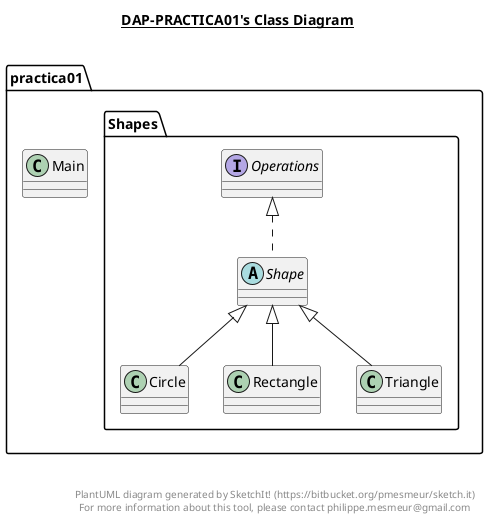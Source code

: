 @startuml

title __DAP-PRACTICA01's Class Diagram__\n

  namespace practica01 {
    class practica01.Main {
    }
  }
  

  namespace practica01 {
    namespace Shapes {
      class practica01.Shapes.Circle {
      }
    }
  }
  

  namespace practica01 {
    namespace Shapes {
      interface practica01.Shapes.Operations {
      }
    }
  }
  

  namespace practica01 {
    namespace Shapes {
      class practica01.Shapes.Rectangle {
      }
    }
  }
  

  namespace practica01 {
    namespace Shapes {
      abstract class practica01.Shapes.Shape {
      }
    }
  }
  

  namespace practica01 {
    namespace Shapes {
      class practica01.Shapes.Triangle {
      }
    }
  }
  

  practica01.Shapes.Circle -up-|> practica01.Shapes.Shape
  practica01.Shapes.Rectangle -up-|> practica01.Shapes.Shape
  practica01.Shapes.Shape .up.|> practica01.Shapes.Operations
  practica01.Shapes.Triangle -up-|> practica01.Shapes.Shape


right footer


PlantUML diagram generated by SketchIt! (https://bitbucket.org/pmesmeur/sketch.it)
For more information about this tool, please contact philippe.mesmeur@gmail.com
endfooter

@enduml
